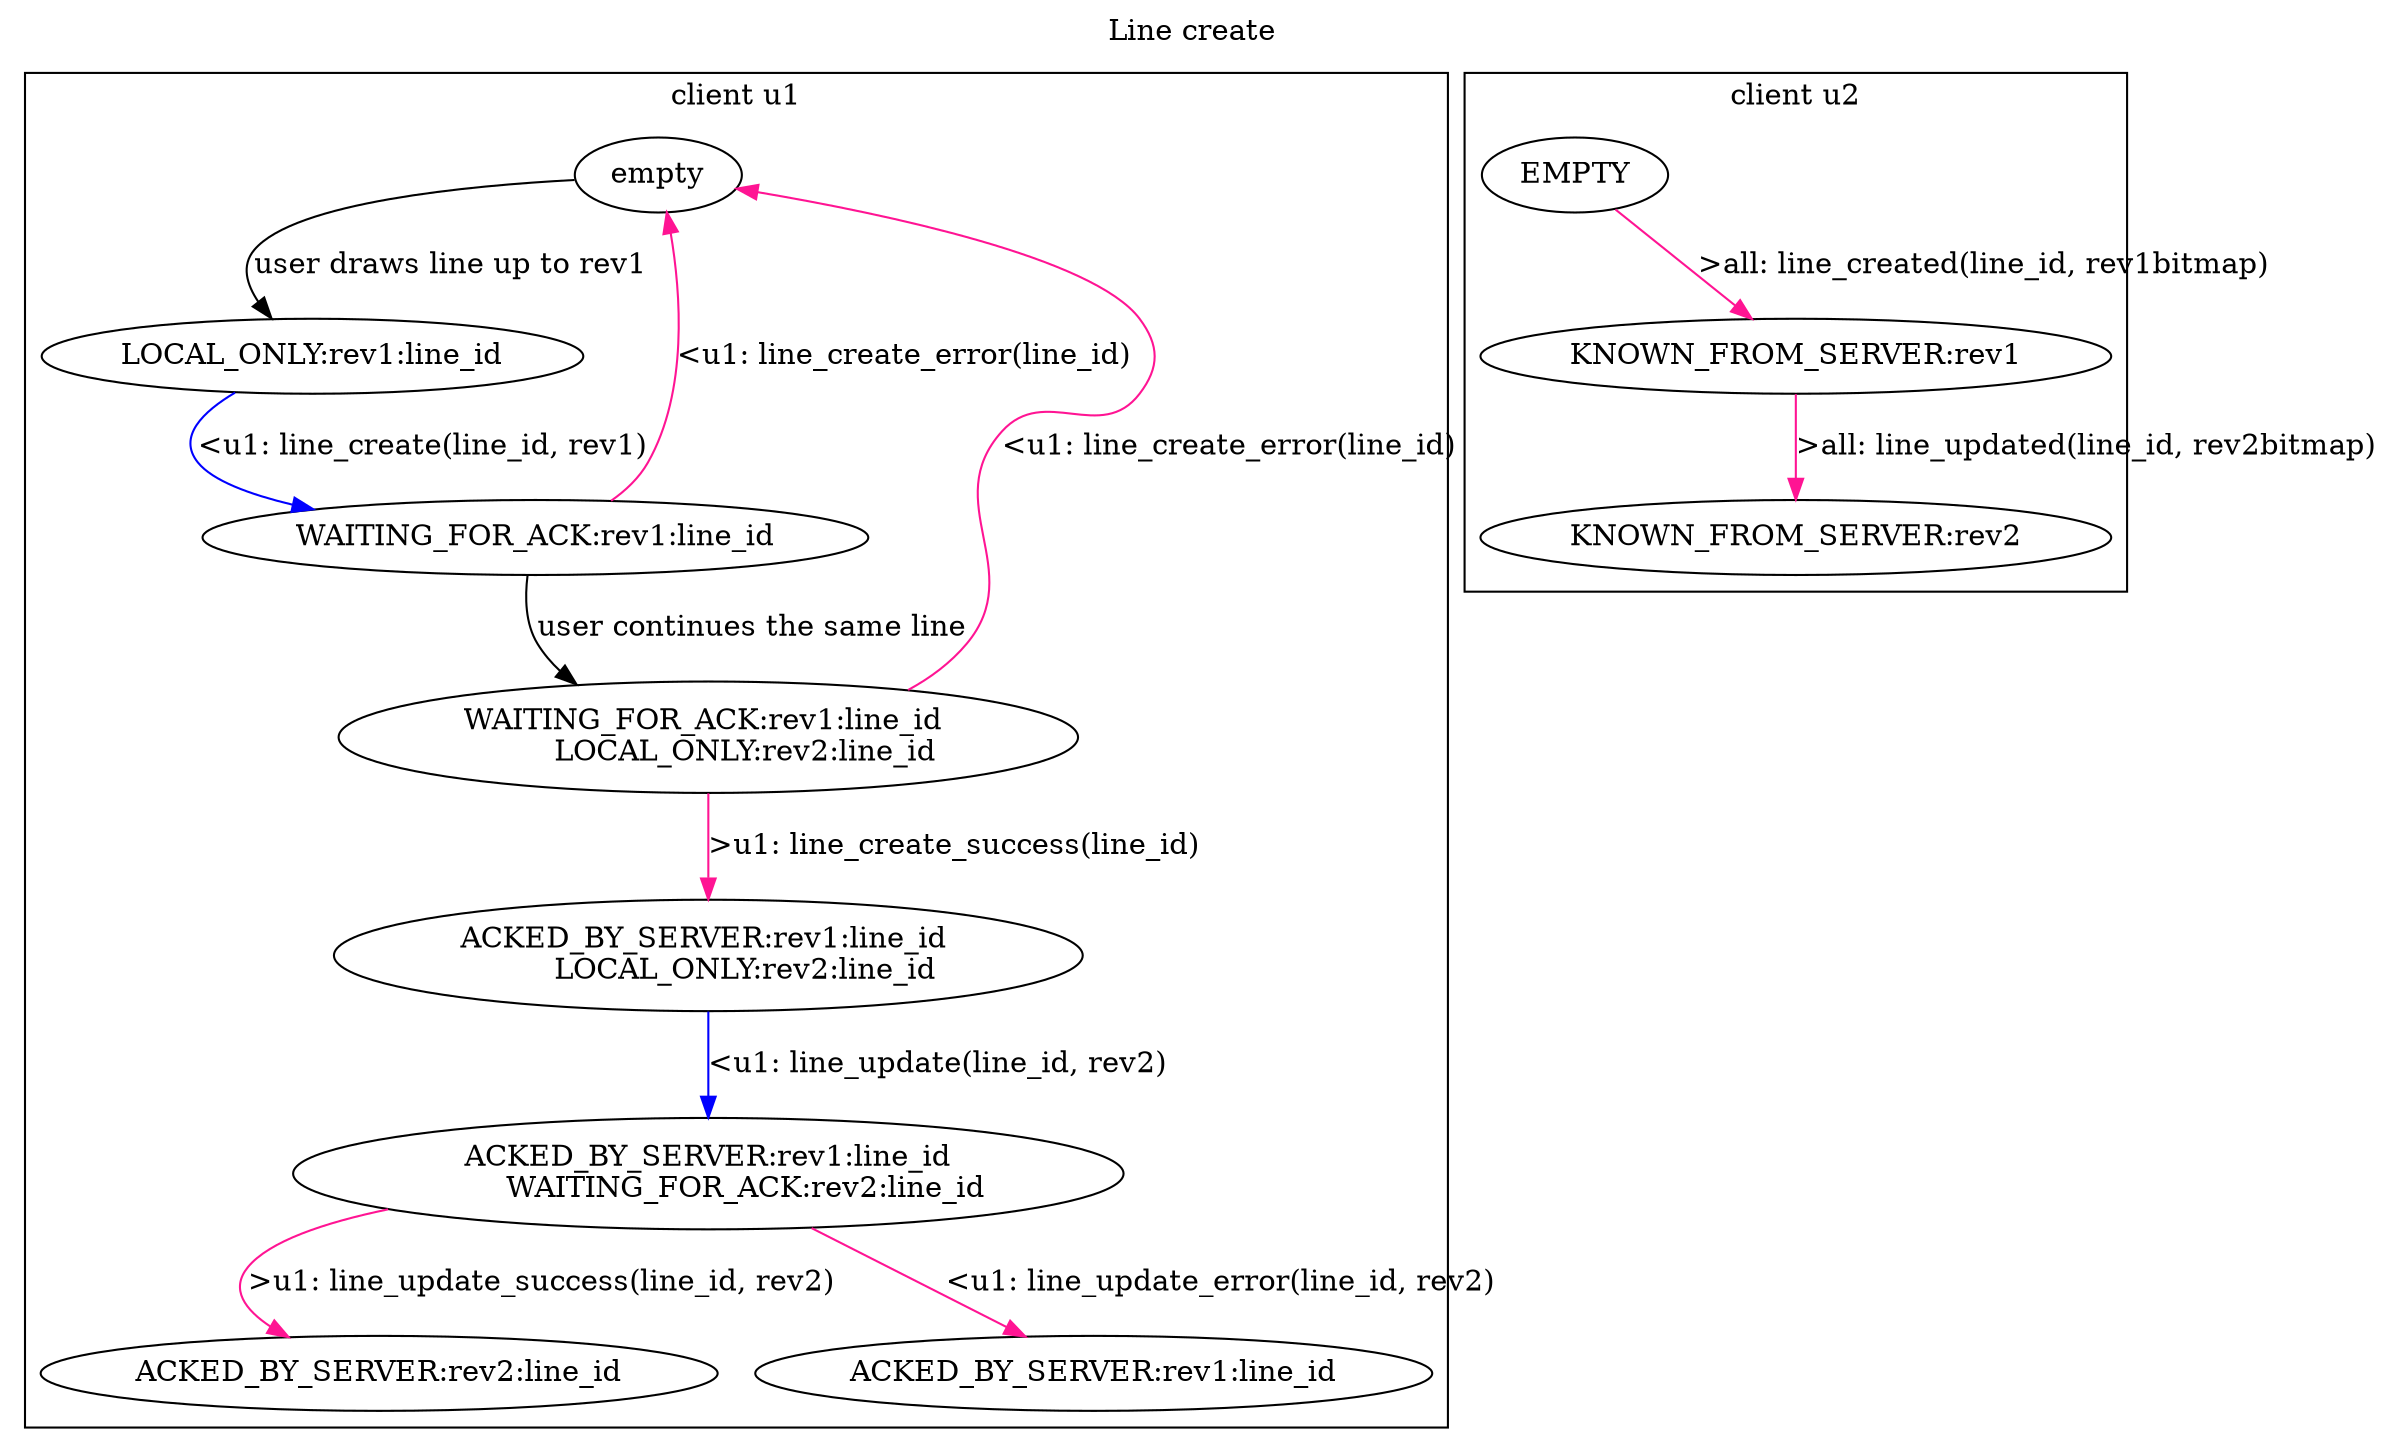 # deeppink = message from server
# blue = message to server

Digraph G {
  labelloc="t";
  label="Line create";

  subgraph cluster_u1 {
    label="client u1"
    
    empty
    -> "LOCAL_ONLY:rev1:line_id"
    [label = "user draws line up to rev1"]
    
    "LOCAL_ONLY:rev1:line_id"
    -> "WAITING_FOR_ACK:rev1:line_id"
    [label = "<u1: line_create(line_id, rev1)" color=blue]

    "WAITING_FOR_ACK:rev1:line_id"
    -> "WAITING_FOR_ACK:rev1:line_id 
        LOCAL_ONLY:rev2:line_id"
    [label="user continues the same line"]

    "WAITING_FOR_ACK:rev1:line_id 
        LOCAL_ONLY:rev2:line_id"
    -> "ACKED_BY_SERVER:rev1:line_id 
        LOCAL_ONLY:rev2:line_id"
          [label=">u1: line_create_success(line_id)" color=deeppink]


    "ACKED_BY_SERVER:rev1:line_id 
        LOCAL_ONLY:rev2:line_id"
    -> "ACKED_BY_SERVER:rev1:line_id
        WAITING_FOR_ACK:rev2:line_id"
    [label="<u1: line_update(line_id, rev2)" color=blue]

    "ACKED_BY_SERVER:rev1:line_id
        WAITING_FOR_ACK:rev2:line_id"
    -> "ACKED_BY_SERVER:rev2:line_id"
    [label=">u1: line_update_success(line_id, rev2)" color=deeppink]  // here either rev2 bitmap or some revision / message id


    // error cases
    "WAITING_FOR_ACK:rev1:line_id" -> empty [label = "<u1: line_create_error(line_id)", color=deeppink]

    "WAITING_FOR_ACK:rev1:line_id 
        LOCAL_ONLY:rev2:line_id" -> empty [label = "<u1: line_create_error(line_id)", color=deeppink]

    "ACKED_BY_SERVER:rev1:line_id
        WAITING_FOR_ACK:rev2:line_id"
    -> "ACKED_BY_SERVER:rev1:line_id"
    [label="<u1: line_update_error(line_id, rev2)" color=deeppink]

  }

  subgraph cluster_u2 {
    label = "client u2"

    "EMPTY" -> "KNOWN_FROM_SERVER:rev1"
    [label = ">all: line_created(line_id, rev1bitmap)" color=deeppink]

    "KNOWN_FROM_SERVER:rev1" -> "KNOWN_FROM_SERVER:rev2"
    [label = ">all: line_updated(line_id, rev2bitmap)" color=deeppink]

  }
}


